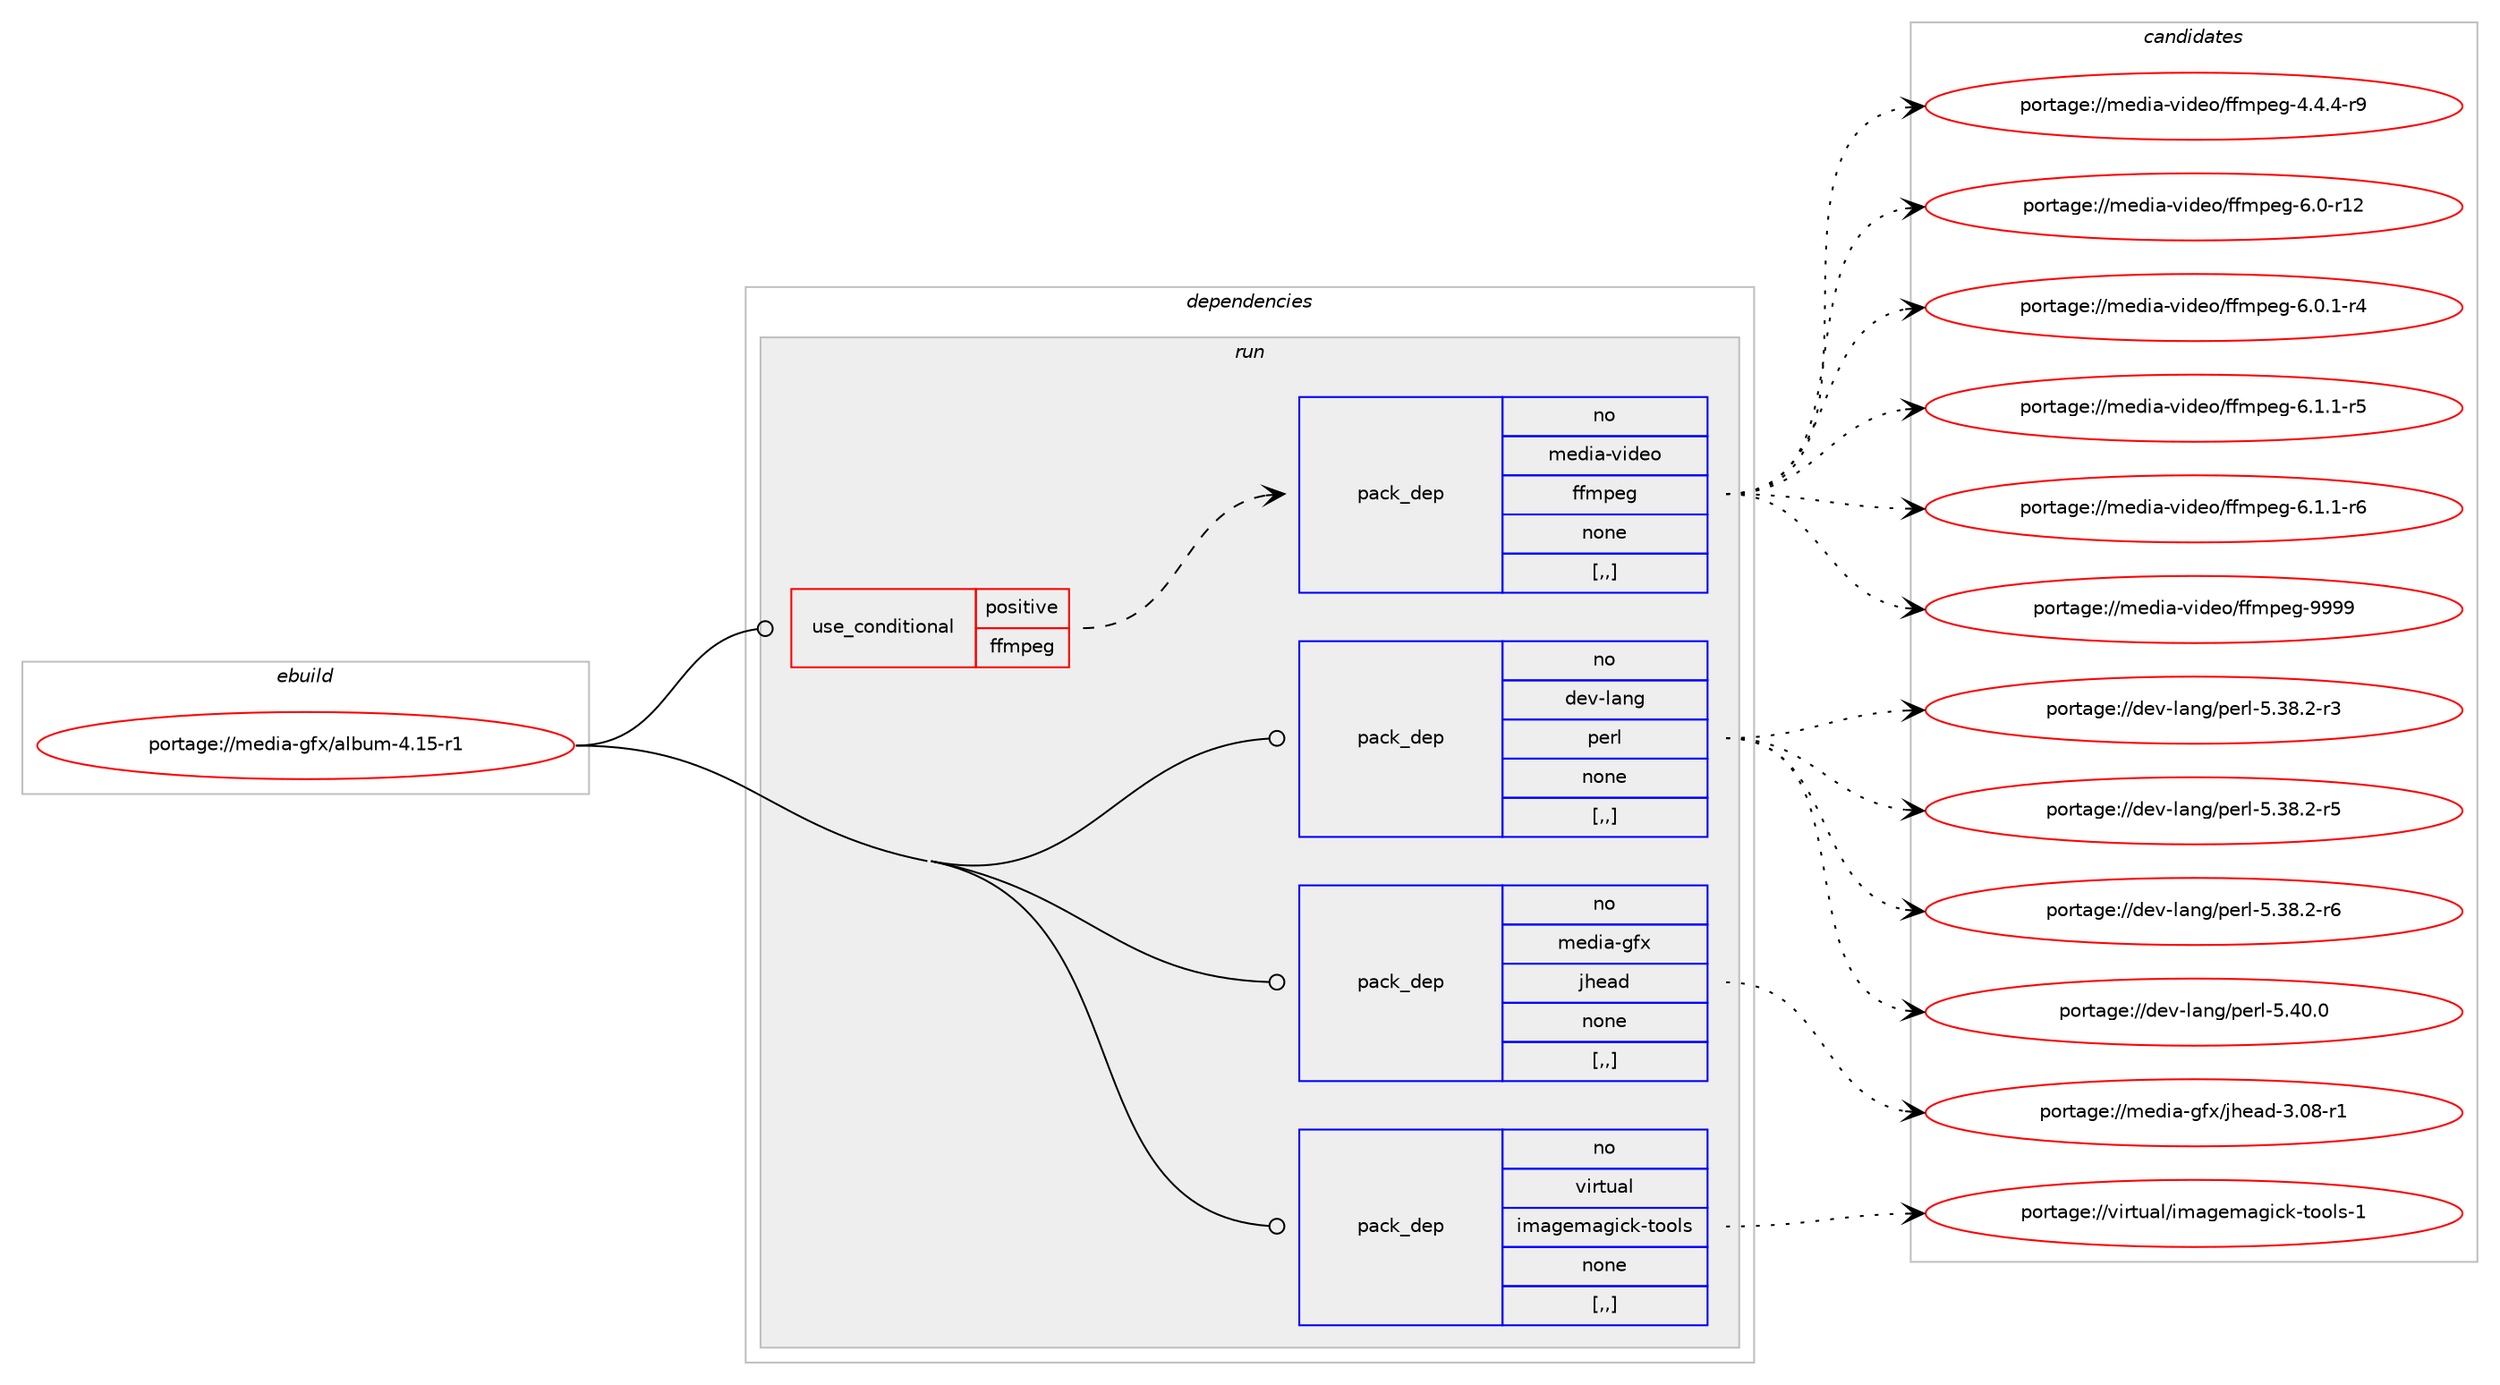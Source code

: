 digraph prolog {

# *************
# Graph options
# *************

newrank=true;
concentrate=true;
compound=true;
graph [rankdir=LR,fontname=Helvetica,fontsize=10,ranksep=1.5];#, ranksep=2.5, nodesep=0.2];
edge  [arrowhead=vee];
node  [fontname=Helvetica,fontsize=10];

# **********
# The ebuild
# **********

subgraph cluster_leftcol {
color=gray;
rank=same;
label=<<i>ebuild</i>>;
id [label="portage://media-gfx/album-4.15-r1", color=red, width=4, href="../media-gfx/album-4.15-r1.svg"];
}

# ****************
# The dependencies
# ****************

subgraph cluster_midcol {
color=gray;
label=<<i>dependencies</i>>;
subgraph cluster_compile {
fillcolor="#eeeeee";
style=filled;
label=<<i>compile</i>>;
}
subgraph cluster_compileandrun {
fillcolor="#eeeeee";
style=filled;
label=<<i>compile and run</i>>;
}
subgraph cluster_run {
fillcolor="#eeeeee";
style=filled;
label=<<i>run</i>>;
subgraph cond69510 {
dependency277179 [label=<<TABLE BORDER="0" CELLBORDER="1" CELLSPACING="0" CELLPADDING="4"><TR><TD ROWSPAN="3" CELLPADDING="10">use_conditional</TD></TR><TR><TD>positive</TD></TR><TR><TD>ffmpeg</TD></TR></TABLE>>, shape=none, color=red];
subgraph pack205399 {
dependency277180 [label=<<TABLE BORDER="0" CELLBORDER="1" CELLSPACING="0" CELLPADDING="4" WIDTH="220"><TR><TD ROWSPAN="6" CELLPADDING="30">pack_dep</TD></TR><TR><TD WIDTH="110">no</TD></TR><TR><TD>media-video</TD></TR><TR><TD>ffmpeg</TD></TR><TR><TD>none</TD></TR><TR><TD>[,,]</TD></TR></TABLE>>, shape=none, color=blue];
}
dependency277179:e -> dependency277180:w [weight=20,style="dashed",arrowhead="vee"];
}
id:e -> dependency277179:w [weight=20,style="solid",arrowhead="odot"];
subgraph pack205400 {
dependency277181 [label=<<TABLE BORDER="0" CELLBORDER="1" CELLSPACING="0" CELLPADDING="4" WIDTH="220"><TR><TD ROWSPAN="6" CELLPADDING="30">pack_dep</TD></TR><TR><TD WIDTH="110">no</TD></TR><TR><TD>dev-lang</TD></TR><TR><TD>perl</TD></TR><TR><TD>none</TD></TR><TR><TD>[,,]</TD></TR></TABLE>>, shape=none, color=blue];
}
id:e -> dependency277181:w [weight=20,style="solid",arrowhead="odot"];
subgraph pack205401 {
dependency277182 [label=<<TABLE BORDER="0" CELLBORDER="1" CELLSPACING="0" CELLPADDING="4" WIDTH="220"><TR><TD ROWSPAN="6" CELLPADDING="30">pack_dep</TD></TR><TR><TD WIDTH="110">no</TD></TR><TR><TD>media-gfx</TD></TR><TR><TD>jhead</TD></TR><TR><TD>none</TD></TR><TR><TD>[,,]</TD></TR></TABLE>>, shape=none, color=blue];
}
id:e -> dependency277182:w [weight=20,style="solid",arrowhead="odot"];
subgraph pack205402 {
dependency277183 [label=<<TABLE BORDER="0" CELLBORDER="1" CELLSPACING="0" CELLPADDING="4" WIDTH="220"><TR><TD ROWSPAN="6" CELLPADDING="30">pack_dep</TD></TR><TR><TD WIDTH="110">no</TD></TR><TR><TD>virtual</TD></TR><TR><TD>imagemagick-tools</TD></TR><TR><TD>none</TD></TR><TR><TD>[,,]</TD></TR></TABLE>>, shape=none, color=blue];
}
id:e -> dependency277183:w [weight=20,style="solid",arrowhead="odot"];
}
}

# **************
# The candidates
# **************

subgraph cluster_choices {
rank=same;
color=gray;
label=<<i>candidates</i>>;

subgraph choice205399 {
color=black;
nodesep=1;
choice1091011001059745118105100101111471021021091121011034552465246524511457 [label="portage://media-video/ffmpeg-4.4.4-r9", color=red, width=4,href="../media-video/ffmpeg-4.4.4-r9.svg"];
choice10910110010597451181051001011114710210210911210110345544648451144950 [label="portage://media-video/ffmpeg-6.0-r12", color=red, width=4,href="../media-video/ffmpeg-6.0-r12.svg"];
choice1091011001059745118105100101111471021021091121011034554464846494511452 [label="portage://media-video/ffmpeg-6.0.1-r4", color=red, width=4,href="../media-video/ffmpeg-6.0.1-r4.svg"];
choice1091011001059745118105100101111471021021091121011034554464946494511453 [label="portage://media-video/ffmpeg-6.1.1-r5", color=red, width=4,href="../media-video/ffmpeg-6.1.1-r5.svg"];
choice1091011001059745118105100101111471021021091121011034554464946494511454 [label="portage://media-video/ffmpeg-6.1.1-r6", color=red, width=4,href="../media-video/ffmpeg-6.1.1-r6.svg"];
choice1091011001059745118105100101111471021021091121011034557575757 [label="portage://media-video/ffmpeg-9999", color=red, width=4,href="../media-video/ffmpeg-9999.svg"];
dependency277180:e -> choice1091011001059745118105100101111471021021091121011034552465246524511457:w [style=dotted,weight="100"];
dependency277180:e -> choice10910110010597451181051001011114710210210911210110345544648451144950:w [style=dotted,weight="100"];
dependency277180:e -> choice1091011001059745118105100101111471021021091121011034554464846494511452:w [style=dotted,weight="100"];
dependency277180:e -> choice1091011001059745118105100101111471021021091121011034554464946494511453:w [style=dotted,weight="100"];
dependency277180:e -> choice1091011001059745118105100101111471021021091121011034554464946494511454:w [style=dotted,weight="100"];
dependency277180:e -> choice1091011001059745118105100101111471021021091121011034557575757:w [style=dotted,weight="100"];
}
subgraph choice205400 {
color=black;
nodesep=1;
choice100101118451089711010347112101114108455346515646504511451 [label="portage://dev-lang/perl-5.38.2-r3", color=red, width=4,href="../dev-lang/perl-5.38.2-r3.svg"];
choice100101118451089711010347112101114108455346515646504511453 [label="portage://dev-lang/perl-5.38.2-r5", color=red, width=4,href="../dev-lang/perl-5.38.2-r5.svg"];
choice100101118451089711010347112101114108455346515646504511454 [label="portage://dev-lang/perl-5.38.2-r6", color=red, width=4,href="../dev-lang/perl-5.38.2-r6.svg"];
choice10010111845108971101034711210111410845534652484648 [label="portage://dev-lang/perl-5.40.0", color=red, width=4,href="../dev-lang/perl-5.40.0.svg"];
dependency277181:e -> choice100101118451089711010347112101114108455346515646504511451:w [style=dotted,weight="100"];
dependency277181:e -> choice100101118451089711010347112101114108455346515646504511453:w [style=dotted,weight="100"];
dependency277181:e -> choice100101118451089711010347112101114108455346515646504511454:w [style=dotted,weight="100"];
dependency277181:e -> choice10010111845108971101034711210111410845534652484648:w [style=dotted,weight="100"];
}
subgraph choice205401 {
color=black;
nodesep=1;
choice1091011001059745103102120471061041019710045514648564511449 [label="portage://media-gfx/jhead-3.08-r1", color=red, width=4,href="../media-gfx/jhead-3.08-r1.svg"];
dependency277182:e -> choice1091011001059745103102120471061041019710045514648564511449:w [style=dotted,weight="100"];
}
subgraph choice205402 {
color=black;
nodesep=1;
choice1181051141161179710847105109971031011099710310599107451161111111081154549 [label="portage://virtual/imagemagick-tools-1", color=red, width=4,href="../virtual/imagemagick-tools-1.svg"];
dependency277183:e -> choice1181051141161179710847105109971031011099710310599107451161111111081154549:w [style=dotted,weight="100"];
}
}

}
